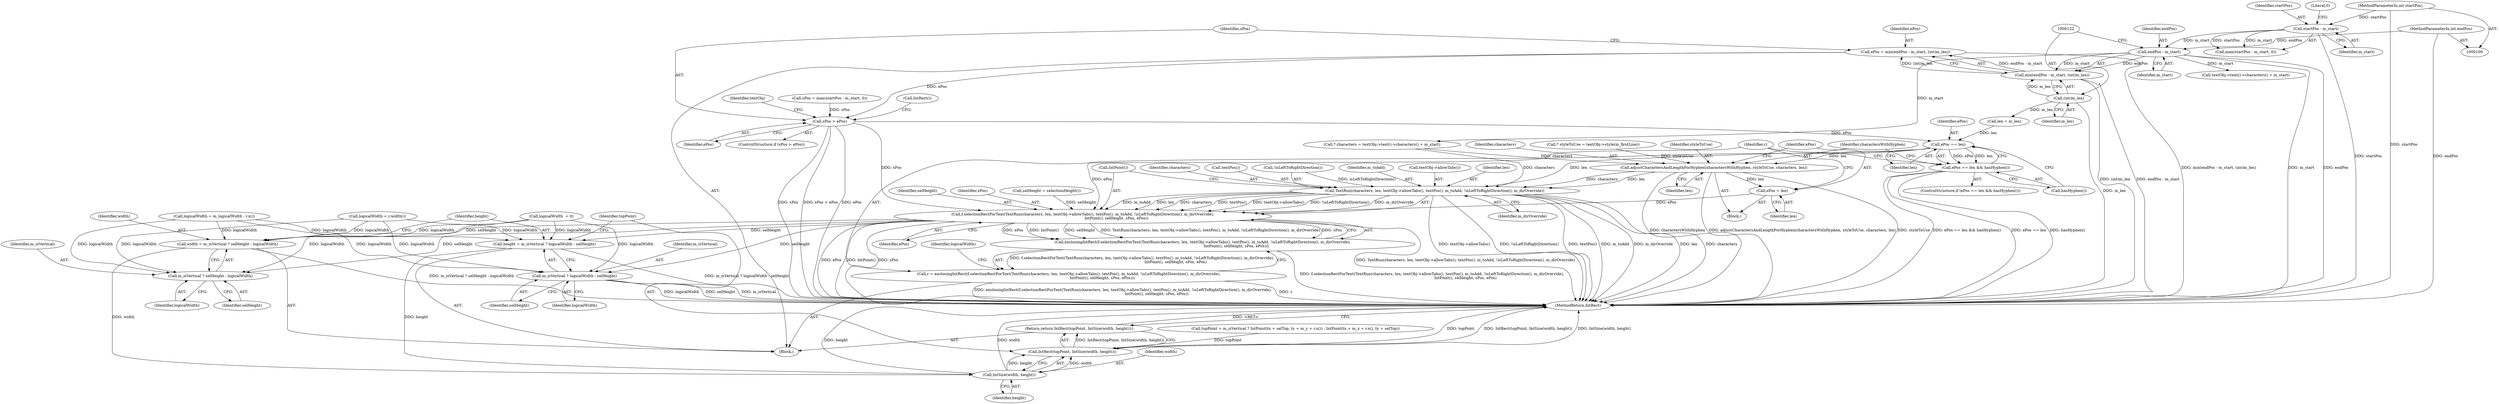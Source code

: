 digraph "0_Chrome_2c3d133e93d0455eb64bd96384f317674db79ab5@integer" {
"1000115" [label="(Call,ePos = min(endPos - m_start, (int)m_len))"];
"1000117" [label="(Call,min(endPos - m_start, (int)m_len))"];
"1000118" [label="(Call,endPos - m_start)"];
"1000104" [label="(MethodParameterIn,int endPos)"];
"1000110" [label="(Call,startPos - m_start)"];
"1000103" [label="(MethodParameterIn,int startPos)"];
"1000121" [label="(Call,(int)m_len)"];
"1000125" [label="(Call,sPos > ePos)"];
"1000164" [label="(Call,ePos == len)"];
"1000163" [label="(Call,ePos == len && hasHyphen())"];
"1000169" [label="(Call,adjustCharactersAndLengthForHyphen(charactersWithHyphen, styleToUse, characters, len))"];
"1000174" [label="(Call,ePos = len)"];
"1000181" [label="(Call,f.selectionRectForText(TextRun(characters, len, textObj->allowTabs(), textPos(), m_toAdd, !isLeftToRightDirection(), m_dirOverride),\n                                                        IntPoint(), selHeight, sPos, ePos))"];
"1000180" [label="(Call,enclosingIntRect(f.selectionRectForText(TextRun(characters, len, textObj->allowTabs(), textPos(), m_toAdd, !isLeftToRightDirection(), m_dirOverride),\n                                                        IntPoint(), selHeight, sPos, ePos)))"];
"1000178" [label="(Call,r = enclosingIntRect(f.selectionRectForText(TextRun(characters, len, textObj->allowTabs(), textPos(), m_toAdd, !isLeftToRightDirection(), m_dirOverride),\n                                                        IntPoint(), selHeight, sPos, ePos)))"];
"1000240" [label="(Call,width = m_isVertical ? selHeight : logicalWidth)"];
"1000256" [label="(Call,IntSize(width, height))"];
"1000254" [label="(Call,IntRect(topPoint, IntSize(width, height)))"];
"1000253" [label="(Return,return IntRect(topPoint, IntSize(width, height));)"];
"1000242" [label="(Call,m_isVertical ? selHeight : logicalWidth)"];
"1000247" [label="(Call,height = m_isVertical ? logicalWidth : selHeight)"];
"1000249" [label="(Call,m_isVertical ? logicalWidth : selHeight)"];
"1000182" [label="(Call,TextRun(characters, len, textObj->allowTabs(), textPos(), m_toAdd, !isLeftToRightDirection(), m_dirOverride))"];
"1000249" [label="(Call,m_isVertical ? logicalWidth : selHeight)"];
"1000242" [label="(Call,m_isVertical ? selHeight : logicalWidth)"];
"1000193" [label="(Identifier,sPos)"];
"1000183" [label="(Identifier,characters)"];
"1000186" [label="(Call,textPos())"];
"1000170" [label="(Identifier,charactersWithHyphen)"];
"1000258" [label="(Identifier,height)"];
"1000163" [label="(Call,ePos == len && hasHyphen())"];
"1000166" [label="(Identifier,len)"];
"1000181" [label="(Call,f.selectionRectForText(TextRun(characters, len, textObj->allowTabs(), textPos(), m_toAdd, !isLeftToRightDirection(), m_dirOverride),\n                                                        IntPoint(), selHeight, sPos, ePos))"];
"1000116" [label="(Identifier,ePos)"];
"1000190" [label="(Identifier,m_dirOverride)"];
"1000194" [label="(Identifier,ePos)"];
"1000255" [label="(Identifier,topPoint)"];
"1000254" [label="(Call,IntRect(topPoint, IntSize(width, height)))"];
"1000188" [label="(Call,!isLeftToRightDirection())"];
"1000112" [label="(Identifier,m_start)"];
"1000158" [label="(Call,len = m_len)"];
"1000120" [label="(Identifier,m_start)"];
"1000251" [label="(Identifier,logicalWidth)"];
"1000179" [label="(Identifier,r)"];
"1000154" [label="(Call,textObj->text()->characters() + m_start)"];
"1000139" [label="(Call,selHeight = selectionHeight())"];
"1000121" [label="(Call,(int)m_len)"];
"1000256" [label="(Call,IntSize(width, height))"];
"1000192" [label="(Identifier,selHeight)"];
"1000240" [label="(Call,width = m_isVertical ? selHeight : logicalWidth)"];
"1000119" [label="(Identifier,endPos)"];
"1000175" [label="(Identifier,ePos)"];
"1000164" [label="(Call,ePos == len)"];
"1000168" [label="(Block,)"];
"1000245" [label="(Identifier,logicalWidth)"];
"1000253" [label="(Return,return IntRect(topPoint, IntSize(width, height));)"];
"1000252" [label="(Identifier,selHeight)"];
"1000196" [label="(Call,logicalWidth = r.width())"];
"1000109" [label="(Call,max(startPos - m_start, 0))"];
"1000211" [label="(Call,logicalWidth = m_logicalWidth - r.x())"];
"1000173" [label="(Identifier,len)"];
"1000110" [label="(Call,startPos - m_start)"];
"1000107" [label="(Call,sPos = max(startPos - m_start, 0))"];
"1000182" [label="(Call,TextRun(characters, len, textObj->allowTabs(), textPos(), m_toAdd, !isLeftToRightDirection(), m_dirOverride))"];
"1000187" [label="(Identifier,m_toAdd)"];
"1000105" [label="(Block,)"];
"1000123" [label="(Identifier,m_len)"];
"1000113" [label="(Literal,0)"];
"1000172" [label="(Identifier,characters)"];
"1000241" [label="(Identifier,width)"];
"1000185" [label="(Call,textObj->allowTabs())"];
"1000165" [label="(Identifier,ePos)"];
"1000257" [label="(Identifier,width)"];
"1000247" [label="(Call,height = m_isVertical ? logicalWidth : selHeight)"];
"1000162" [label="(ControlStructure,if (ePos == len && hasHyphen()))"];
"1000124" [label="(ControlStructure,if (sPos > ePos))"];
"1000143" [label="(Call,* styleToUse = textObj->style(m_firstLine))"];
"1000167" [label="(Call,hasHyphen())"];
"1000184" [label="(Identifier,len)"];
"1000111" [label="(Identifier,startPos)"];
"1000174" [label="(Call,ePos = len)"];
"1000171" [label="(Identifier,styleToUse)"];
"1000191" [label="(Call,IntPoint())"];
"1000129" [label="(Call,IntRect())"];
"1000118" [label="(Call,endPos - m_start)"];
"1000203" [label="(Call,logicalWidth  = 0)"];
"1000115" [label="(Call,ePos = min(endPos - m_start, (int)m_len))"];
"1000244" [label="(Identifier,selHeight)"];
"1000197" [label="(Identifier,logicalWidth)"];
"1000248" [label="(Identifier,height)"];
"1000250" [label="(Identifier,m_isVertical)"];
"1000176" [label="(Identifier,len)"];
"1000152" [label="(Call,* characters = textObj->text()->characters() + m_start)"];
"1000126" [label="(Identifier,sPos)"];
"1000243" [label="(Identifier,m_isVertical)"];
"1000180" [label="(Call,enclosingIntRect(f.selectionRectForText(TextRun(characters, len, textObj->allowTabs(), textPos(), m_toAdd, !isLeftToRightDirection(), m_dirOverride),\n                                                        IntPoint(), selHeight, sPos, ePos)))"];
"1000127" [label="(Identifier,ePos)"];
"1000125" [label="(Call,sPos > ePos)"];
"1000132" [label="(Identifier,textObj)"];
"1000117" [label="(Call,min(endPos - m_start, (int)m_len))"];
"1000178" [label="(Call,r = enclosingIntRect(f.selectionRectForText(TextRun(characters, len, textObj->allowTabs(), textPos(), m_toAdd, !isLeftToRightDirection(), m_dirOverride),\n                                                        IntPoint(), selHeight, sPos, ePos)))"];
"1000259" [label="(MethodReturn,IntRect)"];
"1000169" [label="(Call,adjustCharactersAndLengthForHyphen(charactersWithHyphen, styleToUse, characters, len))"];
"1000104" [label="(MethodParameterIn,int endPos)"];
"1000103" [label="(MethodParameterIn,int startPos)"];
"1000217" [label="(Call,topPoint = m_isVertical ? IntPoint(tx + selTop, ty + m_y + r.x()) : IntPoint(tx + m_x + r.x(), ty + selTop))"];
"1000115" -> "1000105"  [label="AST: "];
"1000115" -> "1000117"  [label="CFG: "];
"1000116" -> "1000115"  [label="AST: "];
"1000117" -> "1000115"  [label="AST: "];
"1000126" -> "1000115"  [label="CFG: "];
"1000115" -> "1000259"  [label="DDG: min(endPos - m_start, (int)m_len)"];
"1000117" -> "1000115"  [label="DDG: endPos - m_start"];
"1000117" -> "1000115"  [label="DDG: (int)m_len"];
"1000115" -> "1000125"  [label="DDG: ePos"];
"1000117" -> "1000121"  [label="CFG: "];
"1000118" -> "1000117"  [label="AST: "];
"1000121" -> "1000117"  [label="AST: "];
"1000117" -> "1000259"  [label="DDG: (int)m_len"];
"1000117" -> "1000259"  [label="DDG: endPos - m_start"];
"1000118" -> "1000117"  [label="DDG: endPos"];
"1000118" -> "1000117"  [label="DDG: m_start"];
"1000121" -> "1000117"  [label="DDG: m_len"];
"1000118" -> "1000120"  [label="CFG: "];
"1000119" -> "1000118"  [label="AST: "];
"1000120" -> "1000118"  [label="AST: "];
"1000122" -> "1000118"  [label="CFG: "];
"1000118" -> "1000259"  [label="DDG: m_start"];
"1000118" -> "1000259"  [label="DDG: endPos"];
"1000104" -> "1000118"  [label="DDG: endPos"];
"1000110" -> "1000118"  [label="DDG: m_start"];
"1000118" -> "1000152"  [label="DDG: m_start"];
"1000118" -> "1000154"  [label="DDG: m_start"];
"1000104" -> "1000100"  [label="AST: "];
"1000104" -> "1000259"  [label="DDG: endPos"];
"1000110" -> "1000109"  [label="AST: "];
"1000110" -> "1000112"  [label="CFG: "];
"1000111" -> "1000110"  [label="AST: "];
"1000112" -> "1000110"  [label="AST: "];
"1000113" -> "1000110"  [label="CFG: "];
"1000110" -> "1000259"  [label="DDG: startPos"];
"1000110" -> "1000109"  [label="DDG: startPos"];
"1000110" -> "1000109"  [label="DDG: m_start"];
"1000103" -> "1000110"  [label="DDG: startPos"];
"1000103" -> "1000100"  [label="AST: "];
"1000103" -> "1000259"  [label="DDG: startPos"];
"1000121" -> "1000123"  [label="CFG: "];
"1000122" -> "1000121"  [label="AST: "];
"1000123" -> "1000121"  [label="AST: "];
"1000121" -> "1000259"  [label="DDG: m_len"];
"1000121" -> "1000158"  [label="DDG: m_len"];
"1000125" -> "1000124"  [label="AST: "];
"1000125" -> "1000127"  [label="CFG: "];
"1000126" -> "1000125"  [label="AST: "];
"1000127" -> "1000125"  [label="AST: "];
"1000129" -> "1000125"  [label="CFG: "];
"1000132" -> "1000125"  [label="CFG: "];
"1000125" -> "1000259"  [label="DDG: ePos"];
"1000125" -> "1000259"  [label="DDG: sPos"];
"1000125" -> "1000259"  [label="DDG: sPos > ePos"];
"1000107" -> "1000125"  [label="DDG: sPos"];
"1000125" -> "1000164"  [label="DDG: ePos"];
"1000125" -> "1000181"  [label="DDG: sPos"];
"1000164" -> "1000163"  [label="AST: "];
"1000164" -> "1000166"  [label="CFG: "];
"1000165" -> "1000164"  [label="AST: "];
"1000166" -> "1000164"  [label="AST: "];
"1000167" -> "1000164"  [label="CFG: "];
"1000163" -> "1000164"  [label="CFG: "];
"1000164" -> "1000163"  [label="DDG: ePos"];
"1000164" -> "1000163"  [label="DDG: len"];
"1000158" -> "1000164"  [label="DDG: len"];
"1000164" -> "1000169"  [label="DDG: len"];
"1000164" -> "1000182"  [label="DDG: len"];
"1000164" -> "1000181"  [label="DDG: ePos"];
"1000163" -> "1000162"  [label="AST: "];
"1000163" -> "1000167"  [label="CFG: "];
"1000167" -> "1000163"  [label="AST: "];
"1000170" -> "1000163"  [label="CFG: "];
"1000179" -> "1000163"  [label="CFG: "];
"1000163" -> "1000259"  [label="DDG: ePos == len"];
"1000163" -> "1000259"  [label="DDG: hasHyphen()"];
"1000163" -> "1000259"  [label="DDG: ePos == len && hasHyphen()"];
"1000169" -> "1000168"  [label="AST: "];
"1000169" -> "1000173"  [label="CFG: "];
"1000170" -> "1000169"  [label="AST: "];
"1000171" -> "1000169"  [label="AST: "];
"1000172" -> "1000169"  [label="AST: "];
"1000173" -> "1000169"  [label="AST: "];
"1000175" -> "1000169"  [label="CFG: "];
"1000169" -> "1000259"  [label="DDG: adjustCharactersAndLengthForHyphen(charactersWithHyphen, styleToUse, characters, len)"];
"1000169" -> "1000259"  [label="DDG: styleToUse"];
"1000169" -> "1000259"  [label="DDG: charactersWithHyphen"];
"1000143" -> "1000169"  [label="DDG: styleToUse"];
"1000152" -> "1000169"  [label="DDG: characters"];
"1000169" -> "1000174"  [label="DDG: len"];
"1000169" -> "1000182"  [label="DDG: characters"];
"1000169" -> "1000182"  [label="DDG: len"];
"1000174" -> "1000168"  [label="AST: "];
"1000174" -> "1000176"  [label="CFG: "];
"1000175" -> "1000174"  [label="AST: "];
"1000176" -> "1000174"  [label="AST: "];
"1000179" -> "1000174"  [label="CFG: "];
"1000174" -> "1000181"  [label="DDG: ePos"];
"1000181" -> "1000180"  [label="AST: "];
"1000181" -> "1000194"  [label="CFG: "];
"1000182" -> "1000181"  [label="AST: "];
"1000191" -> "1000181"  [label="AST: "];
"1000192" -> "1000181"  [label="AST: "];
"1000193" -> "1000181"  [label="AST: "];
"1000194" -> "1000181"  [label="AST: "];
"1000180" -> "1000181"  [label="CFG: "];
"1000181" -> "1000259"  [label="DDG: TextRun(characters, len, textObj->allowTabs(), textPos(), m_toAdd, !isLeftToRightDirection(), m_dirOverride)"];
"1000181" -> "1000259"  [label="DDG: ePos"];
"1000181" -> "1000259"  [label="DDG: IntPoint()"];
"1000181" -> "1000259"  [label="DDG: sPos"];
"1000181" -> "1000180"  [label="DDG: ePos"];
"1000181" -> "1000180"  [label="DDG: IntPoint()"];
"1000181" -> "1000180"  [label="DDG: selHeight"];
"1000181" -> "1000180"  [label="DDG: TextRun(characters, len, textObj->allowTabs(), textPos(), m_toAdd, !isLeftToRightDirection(), m_dirOverride)"];
"1000181" -> "1000180"  [label="DDG: sPos"];
"1000182" -> "1000181"  [label="DDG: m_toAdd"];
"1000182" -> "1000181"  [label="DDG: len"];
"1000182" -> "1000181"  [label="DDG: characters"];
"1000182" -> "1000181"  [label="DDG: textPos()"];
"1000182" -> "1000181"  [label="DDG: textObj->allowTabs()"];
"1000182" -> "1000181"  [label="DDG: !isLeftToRightDirection()"];
"1000182" -> "1000181"  [label="DDG: m_dirOverride"];
"1000139" -> "1000181"  [label="DDG: selHeight"];
"1000181" -> "1000240"  [label="DDG: selHeight"];
"1000181" -> "1000242"  [label="DDG: selHeight"];
"1000181" -> "1000247"  [label="DDG: selHeight"];
"1000181" -> "1000249"  [label="DDG: selHeight"];
"1000180" -> "1000178"  [label="AST: "];
"1000178" -> "1000180"  [label="CFG: "];
"1000180" -> "1000259"  [label="DDG: f.selectionRectForText(TextRun(characters, len, textObj->allowTabs(), textPos(), m_toAdd, !isLeftToRightDirection(), m_dirOverride),\n                                                        IntPoint(), selHeight, sPos, ePos)"];
"1000180" -> "1000178"  [label="DDG: f.selectionRectForText(TextRun(characters, len, textObj->allowTabs(), textPos(), m_toAdd, !isLeftToRightDirection(), m_dirOverride),\n                                                        IntPoint(), selHeight, sPos, ePos)"];
"1000178" -> "1000105"  [label="AST: "];
"1000179" -> "1000178"  [label="AST: "];
"1000197" -> "1000178"  [label="CFG: "];
"1000178" -> "1000259"  [label="DDG: r"];
"1000178" -> "1000259"  [label="DDG: enclosingIntRect(f.selectionRectForText(TextRun(characters, len, textObj->allowTabs(), textPos(), m_toAdd, !isLeftToRightDirection(), m_dirOverride),\n                                                        IntPoint(), selHeight, sPos, ePos))"];
"1000240" -> "1000105"  [label="AST: "];
"1000240" -> "1000242"  [label="CFG: "];
"1000241" -> "1000240"  [label="AST: "];
"1000242" -> "1000240"  [label="AST: "];
"1000248" -> "1000240"  [label="CFG: "];
"1000240" -> "1000259"  [label="DDG: m_isVertical ? selHeight : logicalWidth"];
"1000211" -> "1000240"  [label="DDG: logicalWidth"];
"1000196" -> "1000240"  [label="DDG: logicalWidth"];
"1000203" -> "1000240"  [label="DDG: logicalWidth"];
"1000240" -> "1000256"  [label="DDG: width"];
"1000256" -> "1000254"  [label="AST: "];
"1000256" -> "1000258"  [label="CFG: "];
"1000257" -> "1000256"  [label="AST: "];
"1000258" -> "1000256"  [label="AST: "];
"1000254" -> "1000256"  [label="CFG: "];
"1000256" -> "1000259"  [label="DDG: height"];
"1000256" -> "1000259"  [label="DDG: width"];
"1000256" -> "1000254"  [label="DDG: width"];
"1000256" -> "1000254"  [label="DDG: height"];
"1000247" -> "1000256"  [label="DDG: height"];
"1000254" -> "1000253"  [label="AST: "];
"1000255" -> "1000254"  [label="AST: "];
"1000253" -> "1000254"  [label="CFG: "];
"1000254" -> "1000259"  [label="DDG: topPoint"];
"1000254" -> "1000259"  [label="DDG: IntRect(topPoint, IntSize(width, height))"];
"1000254" -> "1000259"  [label="DDG: IntSize(width, height)"];
"1000254" -> "1000253"  [label="DDG: IntRect(topPoint, IntSize(width, height))"];
"1000217" -> "1000254"  [label="DDG: topPoint"];
"1000253" -> "1000105"  [label="AST: "];
"1000259" -> "1000253"  [label="CFG: "];
"1000253" -> "1000259"  [label="DDG: <RET>"];
"1000242" -> "1000244"  [label="CFG: "];
"1000242" -> "1000245"  [label="CFG: "];
"1000243" -> "1000242"  [label="AST: "];
"1000244" -> "1000242"  [label="AST: "];
"1000245" -> "1000242"  [label="AST: "];
"1000211" -> "1000242"  [label="DDG: logicalWidth"];
"1000196" -> "1000242"  [label="DDG: logicalWidth"];
"1000203" -> "1000242"  [label="DDG: logicalWidth"];
"1000247" -> "1000105"  [label="AST: "];
"1000247" -> "1000249"  [label="CFG: "];
"1000248" -> "1000247"  [label="AST: "];
"1000249" -> "1000247"  [label="AST: "];
"1000255" -> "1000247"  [label="CFG: "];
"1000247" -> "1000259"  [label="DDG: m_isVertical ? logicalWidth : selHeight"];
"1000211" -> "1000247"  [label="DDG: logicalWidth"];
"1000196" -> "1000247"  [label="DDG: logicalWidth"];
"1000203" -> "1000247"  [label="DDG: logicalWidth"];
"1000249" -> "1000251"  [label="CFG: "];
"1000249" -> "1000252"  [label="CFG: "];
"1000250" -> "1000249"  [label="AST: "];
"1000251" -> "1000249"  [label="AST: "];
"1000252" -> "1000249"  [label="AST: "];
"1000249" -> "1000259"  [label="DDG: logicalWidth"];
"1000249" -> "1000259"  [label="DDG: selHeight"];
"1000249" -> "1000259"  [label="DDG: m_isVertical"];
"1000211" -> "1000249"  [label="DDG: logicalWidth"];
"1000196" -> "1000249"  [label="DDG: logicalWidth"];
"1000203" -> "1000249"  [label="DDG: logicalWidth"];
"1000182" -> "1000190"  [label="CFG: "];
"1000183" -> "1000182"  [label="AST: "];
"1000184" -> "1000182"  [label="AST: "];
"1000185" -> "1000182"  [label="AST: "];
"1000186" -> "1000182"  [label="AST: "];
"1000187" -> "1000182"  [label="AST: "];
"1000188" -> "1000182"  [label="AST: "];
"1000190" -> "1000182"  [label="AST: "];
"1000191" -> "1000182"  [label="CFG: "];
"1000182" -> "1000259"  [label="DDG: textObj->allowTabs()"];
"1000182" -> "1000259"  [label="DDG: !isLeftToRightDirection()"];
"1000182" -> "1000259"  [label="DDG: textPos()"];
"1000182" -> "1000259"  [label="DDG: m_toAdd"];
"1000182" -> "1000259"  [label="DDG: m_dirOverride"];
"1000182" -> "1000259"  [label="DDG: len"];
"1000182" -> "1000259"  [label="DDG: characters"];
"1000152" -> "1000182"  [label="DDG: characters"];
"1000188" -> "1000182"  [label="DDG: isLeftToRightDirection()"];
}
